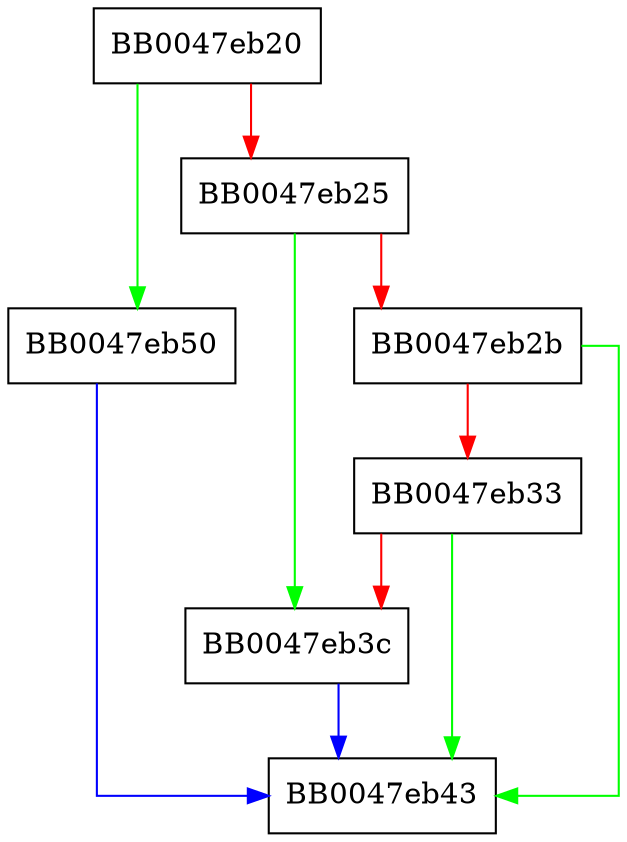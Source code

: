 digraph SSL_get0_peer_CA_list {
  node [shape="box"];
  graph [splines=ortho];
  BB0047eb20 -> BB0047eb50 [color="green"];
  BB0047eb20 -> BB0047eb25 [color="red"];
  BB0047eb25 -> BB0047eb3c [color="green"];
  BB0047eb25 -> BB0047eb2b [color="red"];
  BB0047eb2b -> BB0047eb43 [color="green"];
  BB0047eb2b -> BB0047eb33 [color="red"];
  BB0047eb33 -> BB0047eb43 [color="green"];
  BB0047eb33 -> BB0047eb3c [color="red"];
  BB0047eb3c -> BB0047eb43 [color="blue"];
  BB0047eb50 -> BB0047eb43 [color="blue"];
}
